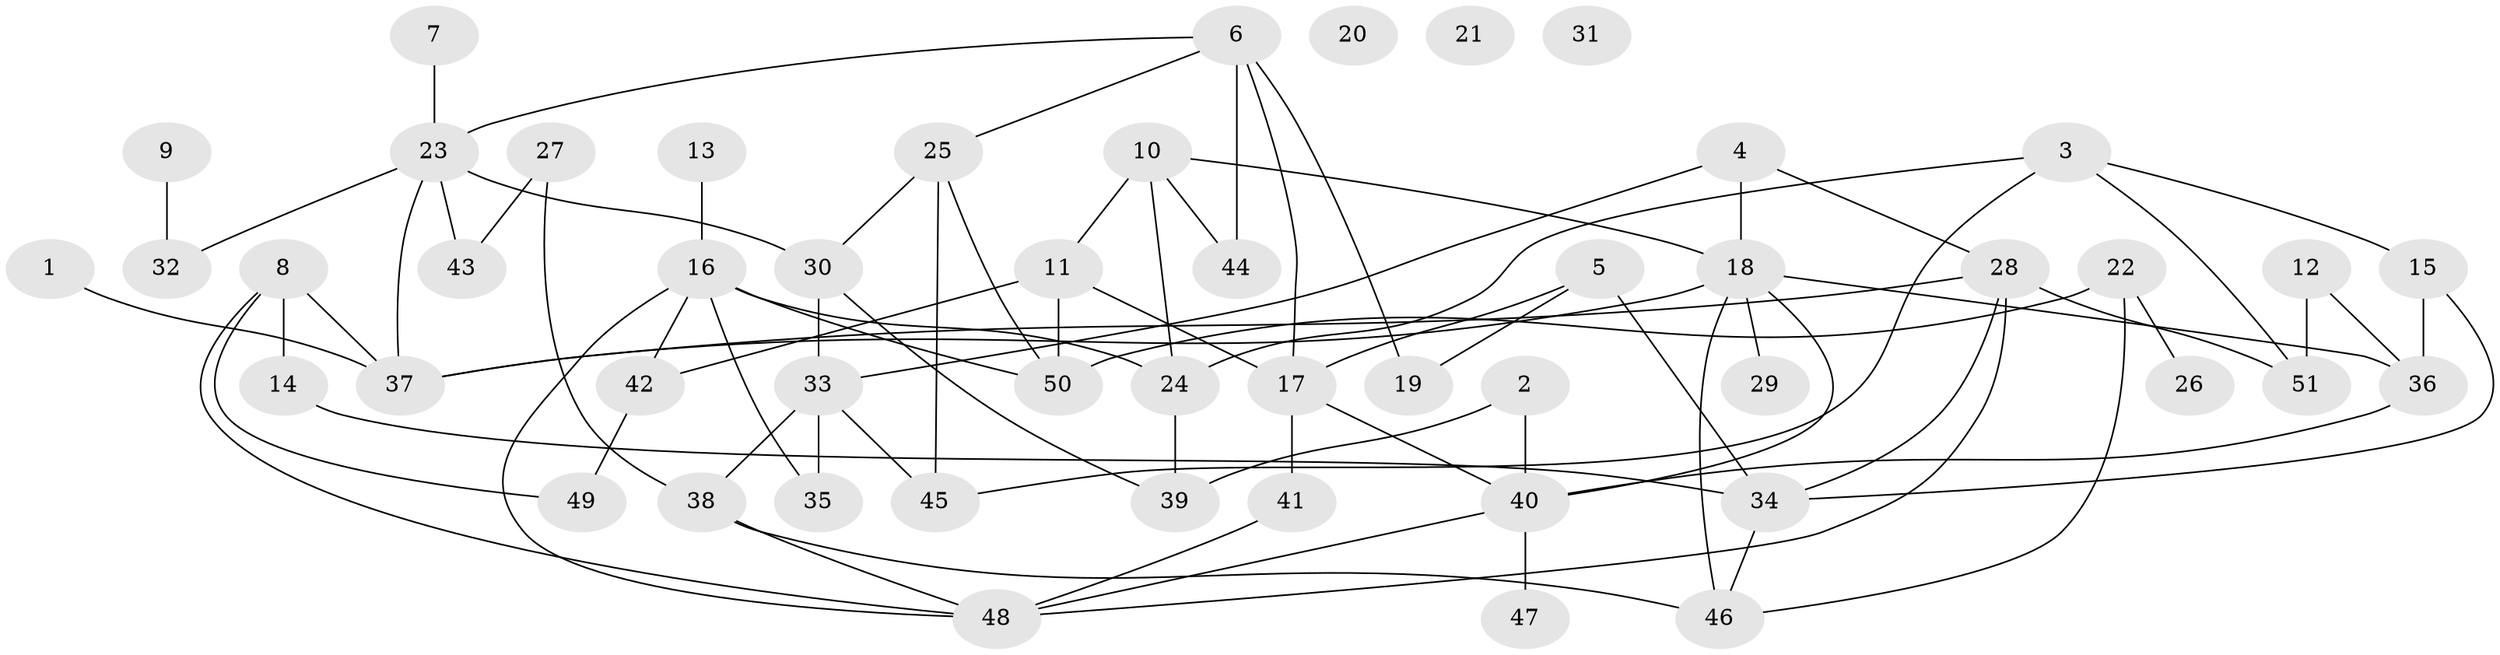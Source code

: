 // Generated by graph-tools (version 1.1) at 2025/39/03/09/25 04:39:32]
// undirected, 51 vertices, 79 edges
graph export_dot {
graph [start="1"]
  node [color=gray90,style=filled];
  1;
  2;
  3;
  4;
  5;
  6;
  7;
  8;
  9;
  10;
  11;
  12;
  13;
  14;
  15;
  16;
  17;
  18;
  19;
  20;
  21;
  22;
  23;
  24;
  25;
  26;
  27;
  28;
  29;
  30;
  31;
  32;
  33;
  34;
  35;
  36;
  37;
  38;
  39;
  40;
  41;
  42;
  43;
  44;
  45;
  46;
  47;
  48;
  49;
  50;
  51;
  1 -- 37;
  2 -- 39;
  2 -- 40;
  3 -- 15;
  3 -- 24;
  3 -- 45;
  3 -- 51;
  4 -- 18;
  4 -- 28;
  4 -- 33;
  5 -- 17;
  5 -- 19;
  5 -- 34;
  6 -- 17;
  6 -- 19;
  6 -- 23;
  6 -- 25;
  6 -- 44;
  7 -- 23;
  8 -- 14;
  8 -- 37;
  8 -- 48;
  8 -- 49;
  9 -- 32;
  10 -- 11;
  10 -- 18;
  10 -- 24;
  10 -- 44;
  11 -- 17;
  11 -- 42;
  11 -- 50;
  12 -- 36;
  12 -- 51;
  13 -- 16;
  14 -- 34;
  15 -- 34;
  15 -- 36;
  16 -- 24;
  16 -- 35;
  16 -- 42;
  16 -- 48;
  16 -- 50;
  17 -- 40;
  17 -- 41;
  18 -- 29;
  18 -- 36;
  18 -- 37;
  18 -- 40;
  18 -- 46;
  22 -- 26;
  22 -- 46;
  22 -- 50;
  23 -- 30;
  23 -- 32;
  23 -- 37;
  23 -- 43;
  24 -- 39;
  25 -- 30;
  25 -- 45;
  25 -- 50;
  27 -- 38;
  27 -- 43;
  28 -- 34;
  28 -- 37;
  28 -- 48;
  28 -- 51;
  30 -- 33;
  30 -- 39;
  33 -- 35;
  33 -- 38;
  33 -- 45;
  34 -- 46;
  36 -- 40;
  38 -- 46;
  38 -- 48;
  40 -- 47;
  40 -- 48;
  41 -- 48;
  42 -- 49;
}
